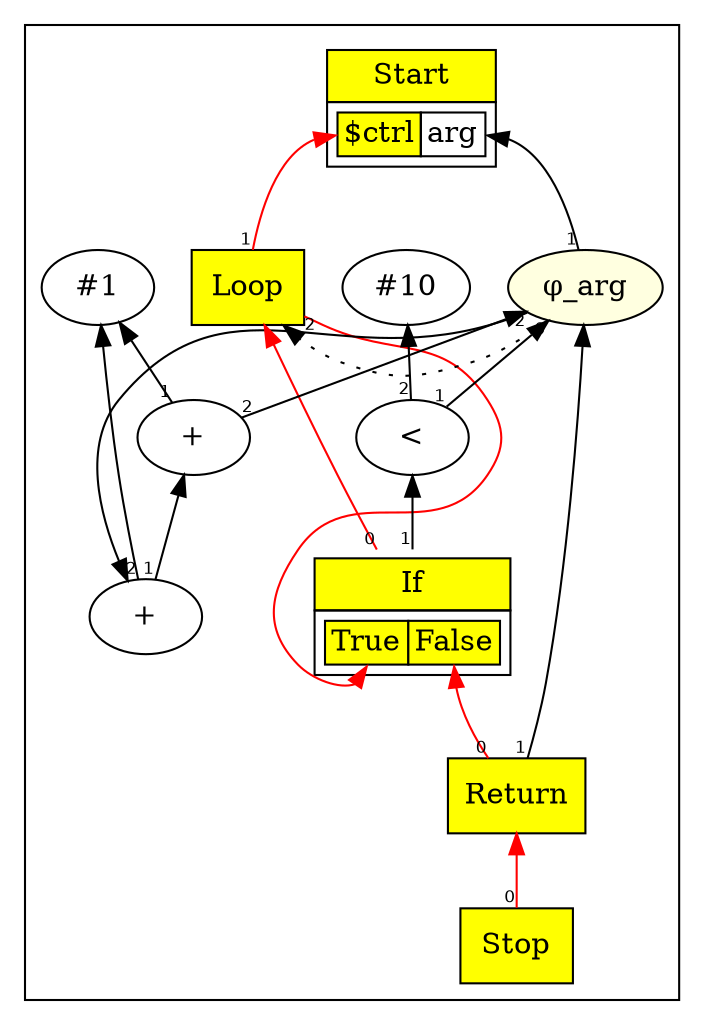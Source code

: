 digraph chapter09 {
/*
int step = 1;
while (arg < 10) {
    arg = arg + step + 1;
}
return arg;

*/
	rankdir=BT;
	ordering="in";
	concentrate="true";
	compound="true";
	subgraph cluster_Nodes {
		Start2 [ shape=plaintext label=<
			<TABLE BORDER="0" CELLBORDER="1" CELLSPACING="0" CELLPADDING="4">
			<TR><TD BGCOLOR="yellow">Start</TD></TR>
			<TR><TD>
				<TABLE BORDER="0" CELLBORDER="1" CELLSPACING="0">
				<TR><TD PORT="p0" BGCOLOR="yellow">$ctrl</TD><TD PORT="p1">arg</TD></TR>
				</TABLE>
			</TD></TR>
			</TABLE>>
		];
		Stop3 [ shape=box style=filled fillcolor=yellow label="Stop" ];
		Con_6 [ label="#1" ];
		Loop7 [ shape=box style=filled fillcolor=yellow label="Loop" ];
		Phi_arg9 [ style=filled fillcolor=lightyellow label="&phi;_arg" ];
		LT10 [ label="<" ];
		Con_11 [ label="#10" ];
		If12 [ shape=plaintext label=<
			<TABLE BORDER="0" CELLBORDER="1" CELLSPACING="0" CELLPADDING="4">
			<TR><TD BGCOLOR="yellow">If</TD></TR>
			<TR><TD>
				<TABLE BORDER="0" CELLBORDER="1" CELLSPACING="0">
				<TR><TD PORT="p0" BGCOLOR="yellow">True</TD><TD PORT="p1" BGCOLOR="yellow">False</TD></TR>
				</TABLE>
			</TD></TR>
			</TABLE>>
		];
		Add16 [ label="+" ];
		Add18 [ label="+" ];
		Return21 [ shape=box style=filled fillcolor=yellow label="Return" ];
		{ rank=same; Loop7;Phi_arg9;}
	}
	edge [ fontname=Helvetica, fontsize=8 ];
	Stop3 -> Return21[taillabel=0 color=red];
	Loop7 -> Start2:p0[taillabel=1 color=red];
	Loop7 -> If12:p0[taillabel=2 color=red constraint=false];
	Phi_arg9 -> Loop7 [style=dotted taillabel=0];
	Phi_arg9 -> Start2:p1[taillabel=1];
	Phi_arg9 -> Add18[taillabel=2 constraint=false];
	LT10 -> Phi_arg9[taillabel=1];
	LT10 -> Con_11[taillabel=2];
	If12 -> Loop7[taillabel=0 color=red];
	If12 -> LT10[taillabel=1];
	Add16 -> Con_6[taillabel=1];
	Add16 -> Phi_arg9[taillabel=2];
	Add18 -> Add16[taillabel=1];
	Add18 -> Con_6[taillabel=2];
	Return21 -> If12:p1[taillabel=0 color=red];
	Return21 -> Phi_arg9[taillabel=1];
}
